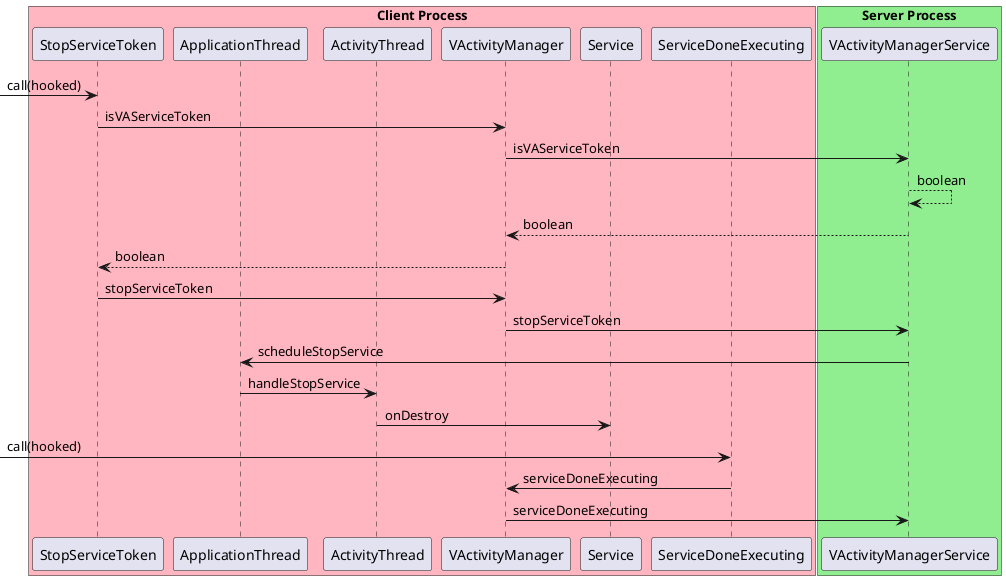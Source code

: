 @startuml
box "Client Process" #LightPink
participant StopServiceToken
participant ApplicationThread
participant ActivityThread
participant VActivityManager
participant Service
participant ServiceDoneExecuting
end box

box "Server Process" #LightGreen
participant VActivityManagerService
end box

-> StopServiceToken: call(hooked)
StopServiceToken -> VActivityManager: isVAServiceToken
VActivityManager -> VActivityManagerService : isVAServiceToken
VActivityManagerService --> VActivityManagerService: boolean
VActivityManagerService --> VActivityManager: boolean
VActivityManager --> StopServiceToken: boolean
StopServiceToken -> VActivityManager: stopServiceToken
VActivityManager -> VActivityManagerService : stopServiceToken
VActivityManagerService -> ApplicationThread: scheduleStopService
ApplicationThread -> ActivityThread: handleStopService
ActivityThread -> Service: onDestroy
-> ServiceDoneExecuting: call(hooked)
ServiceDoneExecuting -> VActivityManager: serviceDoneExecuting
VActivityManager -> VActivityManagerService: serviceDoneExecuting
@enduml